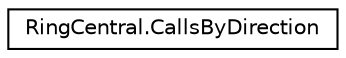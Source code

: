 digraph "Graphical Class Hierarchy"
{
 // LATEX_PDF_SIZE
  edge [fontname="Helvetica",fontsize="10",labelfontname="Helvetica",labelfontsize="10"];
  node [fontname="Helvetica",fontsize="10",shape=record];
  rankdir="LR";
  Node0 [label="RingCentral.CallsByDirection",height=0.2,width=0.4,color="black", fillcolor="white", style="filled",URL="$classRingCentral_1_1CallsByDirection.html",tooltip="Data for calls with breakdown by direction (Inbound, Outbound)"];
}

